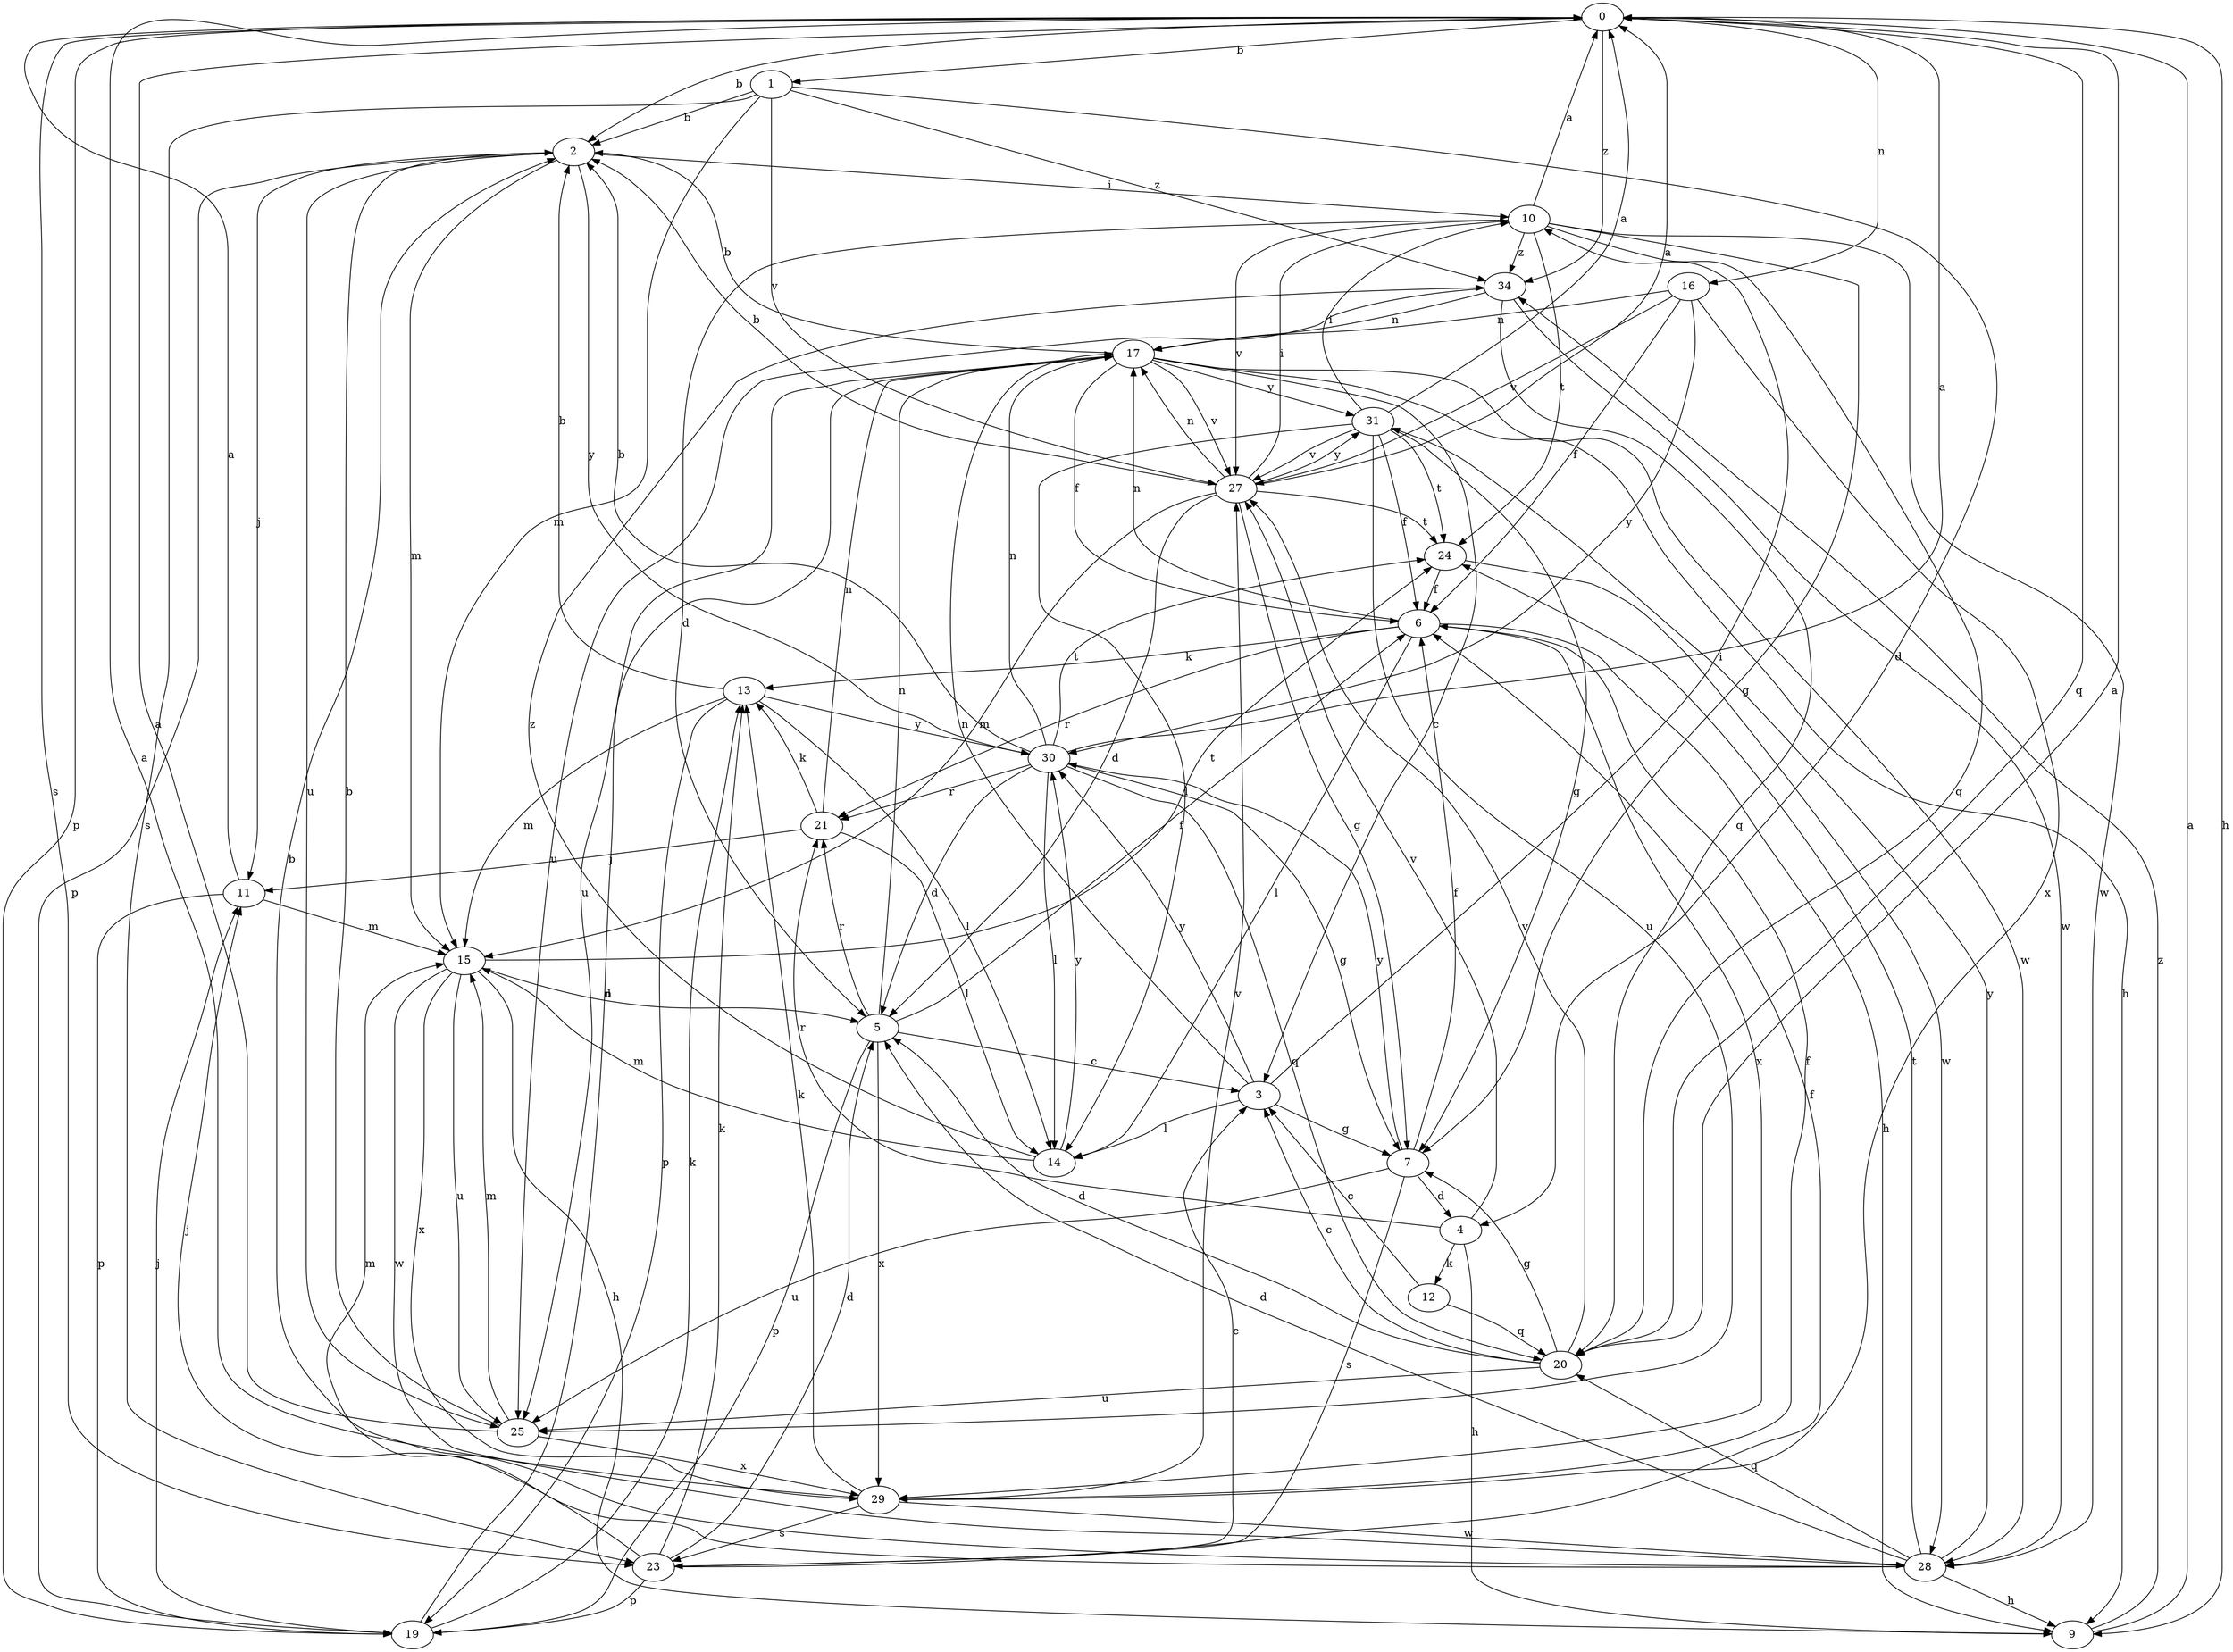 strict digraph  {
0;
1;
2;
3;
4;
5;
6;
7;
9;
10;
11;
12;
13;
14;
15;
16;
17;
19;
20;
21;
23;
24;
25;
27;
28;
29;
30;
31;
34;
0 -> 1  [label=b];
0 -> 2  [label=b];
0 -> 9  [label=h];
0 -> 16  [label=n];
0 -> 19  [label=p];
0 -> 20  [label=q];
0 -> 23  [label=s];
0 -> 34  [label=z];
1 -> 2  [label=b];
1 -> 4  [label=d];
1 -> 15  [label=m];
1 -> 23  [label=s];
1 -> 27  [label=v];
1 -> 34  [label=z];
2 -> 10  [label=i];
2 -> 11  [label=j];
2 -> 15  [label=m];
2 -> 19  [label=p];
2 -> 25  [label=u];
2 -> 30  [label=y];
3 -> 7  [label=g];
3 -> 10  [label=i];
3 -> 14  [label=l];
3 -> 17  [label=n];
3 -> 30  [label=y];
4 -> 9  [label=h];
4 -> 12  [label=k];
4 -> 21  [label=r];
4 -> 27  [label=v];
5 -> 3  [label=c];
5 -> 6  [label=f];
5 -> 17  [label=n];
5 -> 19  [label=p];
5 -> 21  [label=r];
5 -> 29  [label=x];
6 -> 9  [label=h];
6 -> 13  [label=k];
6 -> 14  [label=l];
6 -> 17  [label=n];
6 -> 21  [label=r];
6 -> 29  [label=x];
7 -> 4  [label=d];
7 -> 6  [label=f];
7 -> 23  [label=s];
7 -> 25  [label=u];
7 -> 30  [label=y];
9 -> 0  [label=a];
9 -> 34  [label=z];
10 -> 0  [label=a];
10 -> 5  [label=d];
10 -> 7  [label=g];
10 -> 20  [label=q];
10 -> 24  [label=t];
10 -> 27  [label=v];
10 -> 28  [label=w];
10 -> 34  [label=z];
11 -> 0  [label=a];
11 -> 15  [label=m];
11 -> 19  [label=p];
12 -> 3  [label=c];
12 -> 20  [label=q];
13 -> 2  [label=b];
13 -> 14  [label=l];
13 -> 15  [label=m];
13 -> 19  [label=p];
13 -> 30  [label=y];
14 -> 15  [label=m];
14 -> 30  [label=y];
14 -> 34  [label=z];
15 -> 5  [label=d];
15 -> 9  [label=h];
15 -> 24  [label=t];
15 -> 25  [label=u];
15 -> 28  [label=w];
15 -> 29  [label=x];
16 -> 6  [label=f];
16 -> 17  [label=n];
16 -> 27  [label=v];
16 -> 29  [label=x];
16 -> 30  [label=y];
17 -> 2  [label=b];
17 -> 3  [label=c];
17 -> 6  [label=f];
17 -> 9  [label=h];
17 -> 25  [label=u];
17 -> 27  [label=v];
17 -> 28  [label=w];
17 -> 31  [label=y];
19 -> 11  [label=j];
19 -> 13  [label=k];
19 -> 17  [label=n];
20 -> 0  [label=a];
20 -> 3  [label=c];
20 -> 5  [label=d];
20 -> 7  [label=g];
20 -> 25  [label=u];
20 -> 27  [label=v];
21 -> 11  [label=j];
21 -> 13  [label=k];
21 -> 14  [label=l];
21 -> 17  [label=n];
23 -> 3  [label=c];
23 -> 5  [label=d];
23 -> 6  [label=f];
23 -> 13  [label=k];
23 -> 15  [label=m];
23 -> 19  [label=p];
24 -> 6  [label=f];
24 -> 28  [label=w];
25 -> 0  [label=a];
25 -> 2  [label=b];
25 -> 15  [label=m];
25 -> 29  [label=x];
27 -> 0  [label=a];
27 -> 2  [label=b];
27 -> 5  [label=d];
27 -> 7  [label=g];
27 -> 10  [label=i];
27 -> 15  [label=m];
27 -> 17  [label=n];
27 -> 24  [label=t];
27 -> 31  [label=y];
28 -> 2  [label=b];
28 -> 5  [label=d];
28 -> 9  [label=h];
28 -> 11  [label=j];
28 -> 20  [label=q];
28 -> 24  [label=t];
28 -> 31  [label=y];
29 -> 0  [label=a];
29 -> 6  [label=f];
29 -> 13  [label=k];
29 -> 23  [label=s];
29 -> 27  [label=v];
29 -> 28  [label=w];
30 -> 0  [label=a];
30 -> 2  [label=b];
30 -> 5  [label=d];
30 -> 7  [label=g];
30 -> 14  [label=l];
30 -> 17  [label=n];
30 -> 20  [label=q];
30 -> 21  [label=r];
30 -> 24  [label=t];
31 -> 0  [label=a];
31 -> 6  [label=f];
31 -> 7  [label=g];
31 -> 10  [label=i];
31 -> 14  [label=l];
31 -> 24  [label=t];
31 -> 25  [label=u];
31 -> 27  [label=v];
34 -> 17  [label=n];
34 -> 20  [label=q];
34 -> 25  [label=u];
34 -> 28  [label=w];
}
